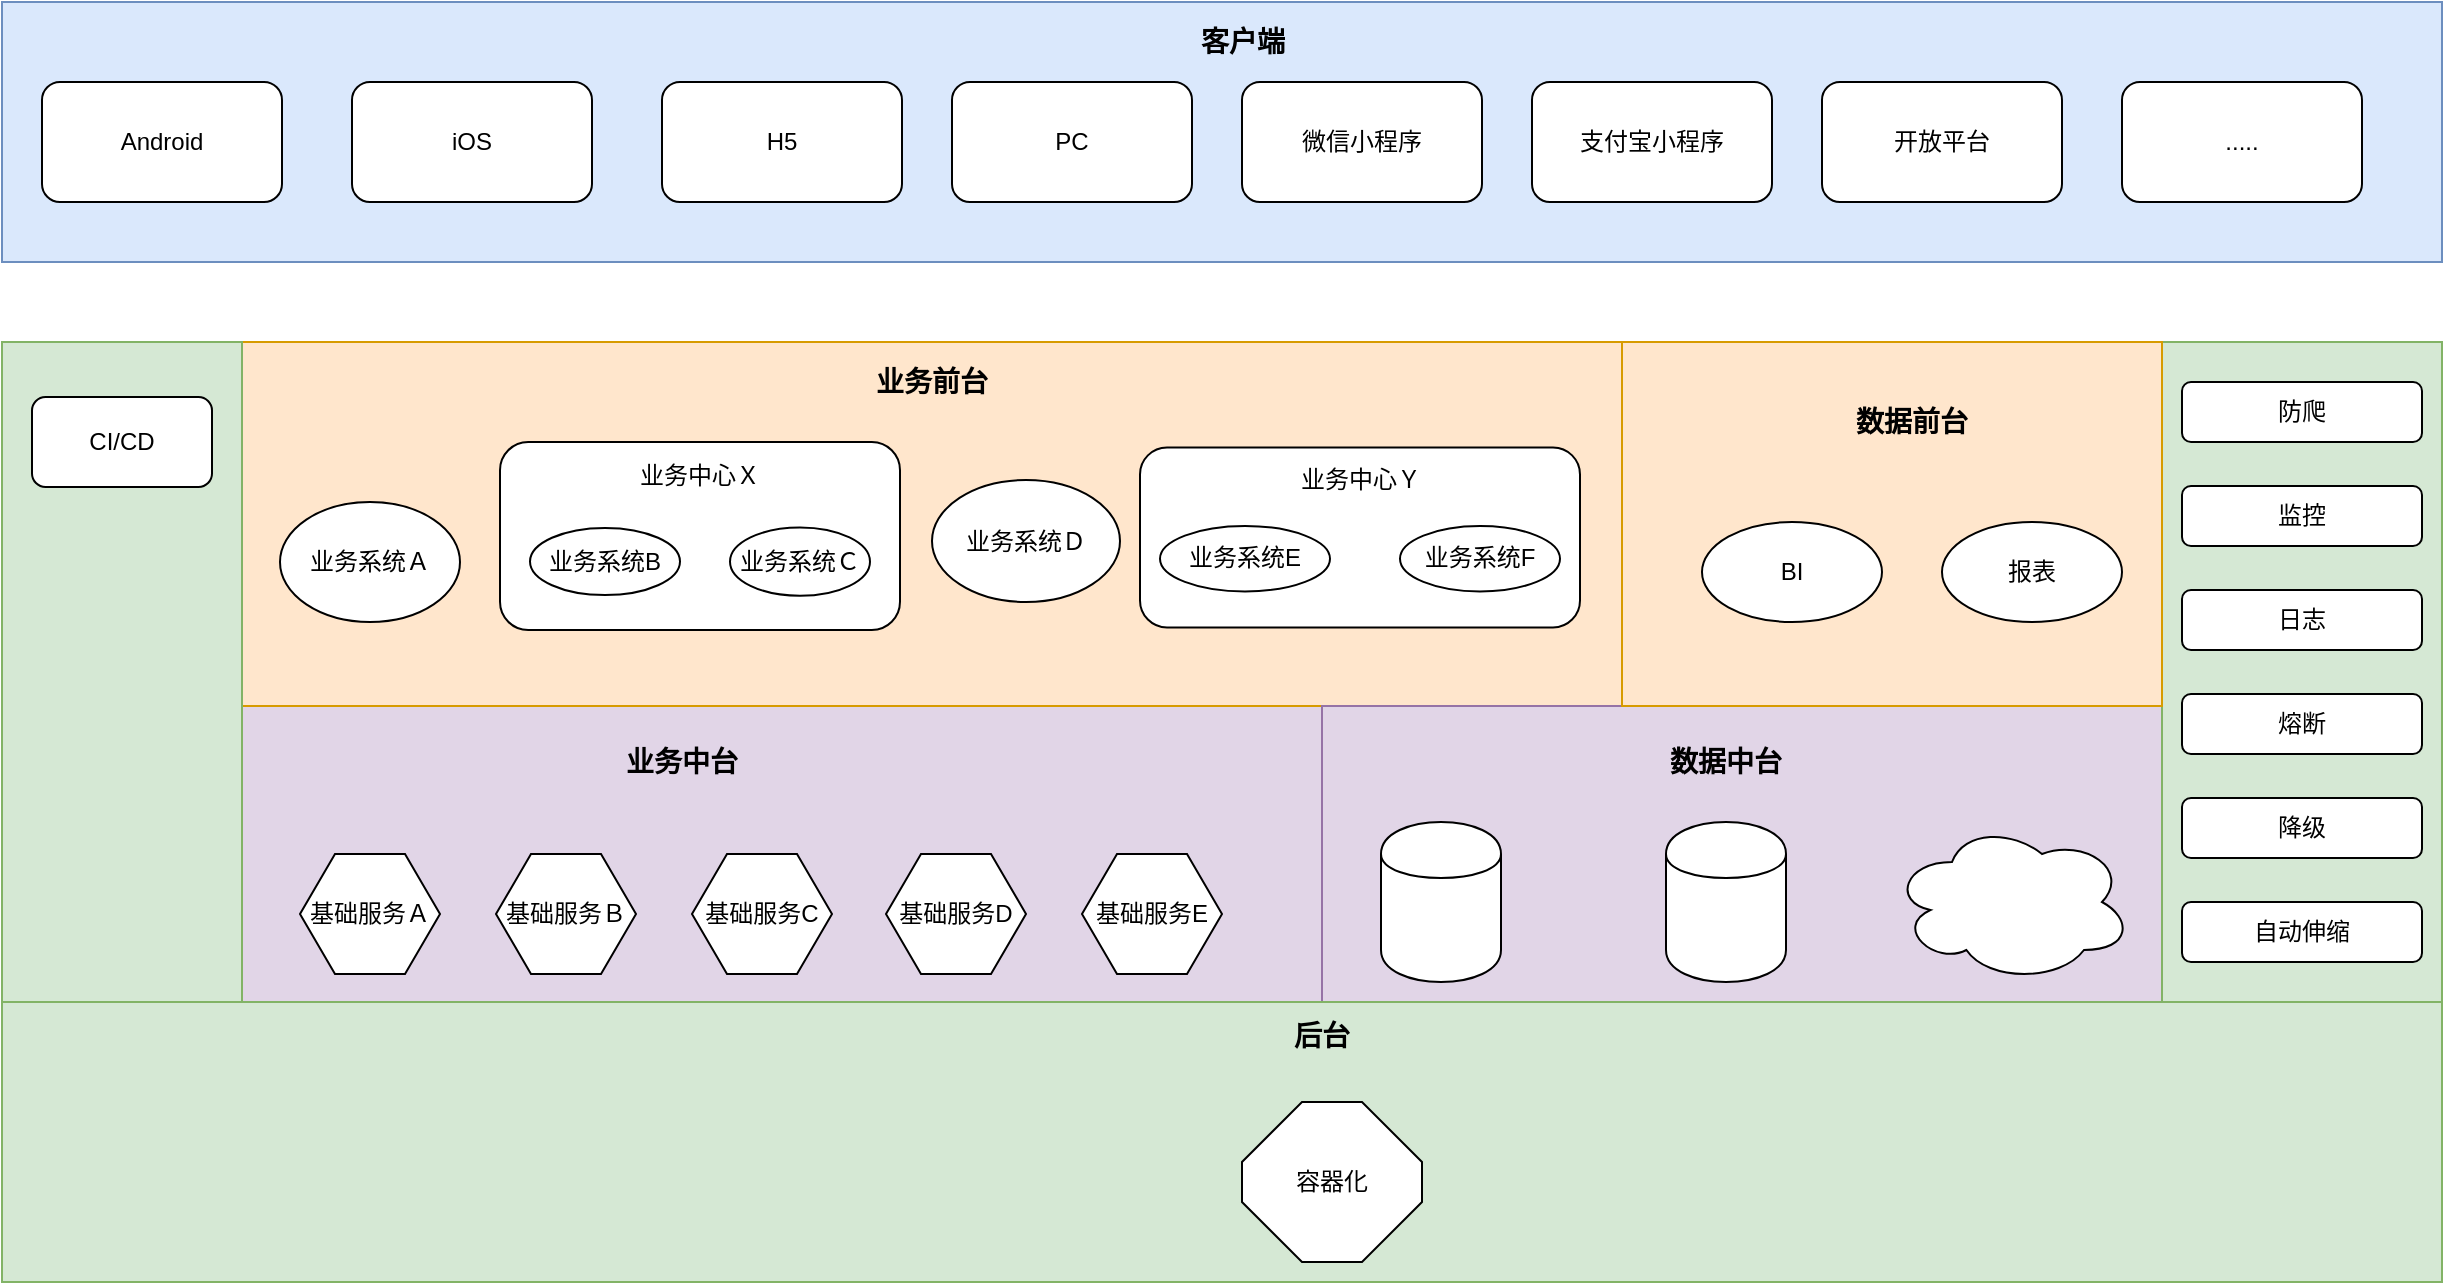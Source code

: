 <mxfile version="10.6.7" type="github"><diagram id="V1D-OUuntM8vkyxb8u7I" name="outline"><mxGraphModel dx="1203" dy="726" grid="1" gridSize="10" guides="1" tooltips="1" connect="1" arrows="1" fold="1" page="1" pageScale="1" pageWidth="850" pageHeight="1100" math="0" shadow="0"><root><mxCell id="7zA8Wo4__l7TaY4lFMbg-0"/><mxCell id="7zA8Wo4__l7TaY4lFMbg-1" parent="7zA8Wo4__l7TaY4lFMbg-0"/><mxCell id="J9ZGTW70ifoBU2N_dnGA-4" value="业务中台" parent="7zA8Wo4__l7TaY4lFMbg-0"/><mxCell id="J9ZGTW70ifoBU2N_dnGA-10" value="" style="rounded=0;whiteSpace=wrap;html=1;fillColor=#e1d5e7;strokeColor=#9673a6;" parent="J9ZGTW70ifoBU2N_dnGA-4" vertex="1"><mxGeometry x="230" y="532" width="540" height="148" as="geometry"/></mxCell><mxCell id="J9ZGTW70ifoBU2N_dnGA-11" value="&lt;span style=&quot;font-size: 14px&quot;&gt;&lt;b&gt;业务中台&lt;/b&gt;&lt;/span&gt;" style="text;html=1;strokeColor=none;fillColor=none;align=center;verticalAlign=middle;whiteSpace=wrap;rounded=0;" parent="J9ZGTW70ifoBU2N_dnGA-4" vertex="1"><mxGeometry x="400" y="550" width="100" height="20" as="geometry"/></mxCell><mxCell id="O3hH3UnKHfBXWyMWp_nv-50" value="基础服务Ａ" style="shape=hexagon;perimeter=hexagonPerimeter2;whiteSpace=wrap;html=1;" parent="J9ZGTW70ifoBU2N_dnGA-4" vertex="1"><mxGeometry x="259" y="606" width="70" height="60" as="geometry"/></mxCell><mxCell id="O3hH3UnKHfBXWyMWp_nv-51" value="基础服务Ｂ" style="shape=hexagon;perimeter=hexagonPerimeter2;whiteSpace=wrap;html=1;" parent="J9ZGTW70ifoBU2N_dnGA-4" vertex="1"><mxGeometry x="357" y="606" width="70" height="60" as="geometry"/></mxCell><mxCell id="O3hH3UnKHfBXWyMWp_nv-52" value="基础服务C" style="shape=hexagon;perimeter=hexagonPerimeter2;whiteSpace=wrap;html=1;" parent="J9ZGTW70ifoBU2N_dnGA-4" vertex="1"><mxGeometry x="455" y="606" width="70" height="60" as="geometry"/></mxCell><mxCell id="O3hH3UnKHfBXWyMWp_nv-53" value="基础服务D" style="shape=hexagon;perimeter=hexagonPerimeter2;whiteSpace=wrap;html=1;" parent="J9ZGTW70ifoBU2N_dnGA-4" vertex="1"><mxGeometry x="552" y="606" width="70" height="60" as="geometry"/></mxCell><mxCell id="O3hH3UnKHfBXWyMWp_nv-113" value="基础服务E" style="shape=hexagon;perimeter=hexagonPerimeter2;whiteSpace=wrap;html=1;" parent="J9ZGTW70ifoBU2N_dnGA-4" vertex="1"><mxGeometry x="650" y="606" width="70" height="60" as="geometry"/></mxCell><mxCell id="J9ZGTW70ifoBU2N_dnGA-3" value="业务系统" parent="7zA8Wo4__l7TaY4lFMbg-0"/><mxCell id="O3hH3UnKHfBXWyMWp_nv-16" value="" style="rounded=0;whiteSpace=wrap;html=1;fillColor=#ffe6cc;strokeColor=#d79b00;" parent="J9ZGTW70ifoBU2N_dnGA-3" vertex="1"><mxGeometry x="230" y="350" width="690" height="182" as="geometry"/></mxCell><mxCell id="J9ZGTW70ifoBU2N_dnGA-7" value="&lt;font style=&quot;font-size: 14px&quot;&gt;&lt;b&gt;业务前台&lt;/b&gt;&lt;/font&gt;" style="text;html=1;strokeColor=none;fillColor=none;align=center;verticalAlign=middle;whiteSpace=wrap;rounded=0;" parent="J9ZGTW70ifoBU2N_dnGA-3" vertex="1"><mxGeometry x="525" y="360" width="100" height="20" as="geometry"/></mxCell><mxCell id="O3hH3UnKHfBXWyMWp_nv-1" value="业务系统Ａ" style="ellipse;whiteSpace=wrap;html=1;" parent="J9ZGTW70ifoBU2N_dnGA-3" vertex="1"><mxGeometry x="249" y="430" width="90" height="60" as="geometry"/></mxCell><mxCell id="O3hH3UnKHfBXWyMWp_nv-44" value="" style="rounded=1;whiteSpace=wrap;html=1;" parent="J9ZGTW70ifoBU2N_dnGA-3" vertex="1"><mxGeometry x="679" y="402.727" width="220" height="90" as="geometry"/></mxCell><mxCell id="O3hH3UnKHfBXWyMWp_nv-22" value="业务系统Ｄ" style="ellipse;whiteSpace=wrap;html=1;" parent="J9ZGTW70ifoBU2N_dnGA-3" vertex="1"><mxGeometry x="575" y="419" width="94" height="61" as="geometry"/></mxCell><mxCell id="O3hH3UnKHfBXWyMWp_nv-23" value="业务系统E" style="ellipse;whiteSpace=wrap;html=1;" parent="J9ZGTW70ifoBU2N_dnGA-3" vertex="1"><mxGeometry x="689" y="442" width="85" height="32.727" as="geometry"/></mxCell><mxCell id="O3hH3UnKHfBXWyMWp_nv-24" value="业务系统F" style="ellipse;whiteSpace=wrap;html=1;" parent="J9ZGTW70ifoBU2N_dnGA-3" vertex="1"><mxGeometry x="809" y="442" width="80" height="32.727" as="geometry"/></mxCell><mxCell id="O3hH3UnKHfBXWyMWp_nv-38" value="" style="group" parent="J9ZGTW70ifoBU2N_dnGA-3" vertex="1" connectable="0"><mxGeometry x="359" y="430" width="200" height="70" as="geometry"/></mxCell><mxCell id="O3hH3UnKHfBXWyMWp_nv-39" value="" style="group" parent="O3hH3UnKHfBXWyMWp_nv-38" vertex="1" connectable="0"><mxGeometry y="-30" width="200" height="94" as="geometry"/></mxCell><mxCell id="O3hH3UnKHfBXWyMWp_nv-40" value="" style="rounded=1;whiteSpace=wrap;html=1;" parent="O3hH3UnKHfBXWyMWp_nv-39" vertex="1"><mxGeometry width="200" height="94" as="geometry"/></mxCell><mxCell id="O3hH3UnKHfBXWyMWp_nv-41" value="业务中心Ｘ" style="text;html=1;strokeColor=none;fillColor=none;align=center;verticalAlign=middle;whiteSpace=wrap;rounded=0;" parent="O3hH3UnKHfBXWyMWp_nv-39" vertex="1"><mxGeometry x="65" y="8.545" width="70" height="17.091" as="geometry"/></mxCell><mxCell id="O3hH3UnKHfBXWyMWp_nv-42" value="业务系统B" style="ellipse;whiteSpace=wrap;html=1;" parent="O3hH3UnKHfBXWyMWp_nv-39" vertex="1"><mxGeometry x="15" y="42.971" width="75" height="33.571" as="geometry"/></mxCell><mxCell id="O3hH3UnKHfBXWyMWp_nv-43" value="业务系统Ｃ" style="ellipse;whiteSpace=wrap;html=1;" parent="O3hH3UnKHfBXWyMWp_nv-39" vertex="1"><mxGeometry x="115" y="42.727" width="70" height="34.182" as="geometry"/></mxCell><mxCell id="O3hH3UnKHfBXWyMWp_nv-47" value="业务中心Ｙ" style="text;html=1;strokeColor=none;fillColor=none;align=center;verticalAlign=middle;whiteSpace=wrap;rounded=0;" parent="J9ZGTW70ifoBU2N_dnGA-3" vertex="1"><mxGeometry x="756.5" y="410.909" width="65" height="16.364" as="geometry"/></mxCell><mxCell id="O3hH3UnKHfBXWyMWp_nv-63" value="数据中台" parent="7zA8Wo4__l7TaY4lFMbg-0"/><mxCell id="O3hH3UnKHfBXWyMWp_nv-64" value="" style="rounded=0;whiteSpace=wrap;html=1;fillColor=#e1d5e7;strokeColor=#9673a6;" parent="O3hH3UnKHfBXWyMWp_nv-63" vertex="1"><mxGeometry x="770" y="532" width="420" height="148" as="geometry"/></mxCell><mxCell id="O3hH3UnKHfBXWyMWp_nv-65" value="&lt;font style=&quot;font-size: 14px&quot;&gt;&lt;b&gt;数据中台&lt;/b&gt;&lt;/font&gt;" style="text;html=1;strokeColor=none;fillColor=none;align=center;verticalAlign=middle;whiteSpace=wrap;rounded=0;" parent="O3hH3UnKHfBXWyMWp_nv-63" vertex="1"><mxGeometry x="942" y="550" width="60" height="20" as="geometry"/></mxCell><mxCell id="O3hH3UnKHfBXWyMWp_nv-67" value="" style="shape=cylinder;whiteSpace=wrap;html=1;boundedLbl=1;backgroundOutline=1;" parent="O3hH3UnKHfBXWyMWp_nv-63" vertex="1"><mxGeometry x="799.5" y="590" width="60" height="80" as="geometry"/></mxCell><mxCell id="O3hH3UnKHfBXWyMWp_nv-68" value="" style="shape=cylinder;whiteSpace=wrap;html=1;boundedLbl=1;backgroundOutline=1;" parent="O3hH3UnKHfBXWyMWp_nv-63" vertex="1"><mxGeometry x="942" y="590" width="60" height="80" as="geometry"/></mxCell><mxCell id="O3hH3UnKHfBXWyMWp_nv-104" value="" style="ellipse;shape=cloud;whiteSpace=wrap;html=1;" parent="O3hH3UnKHfBXWyMWp_nv-63" vertex="1"><mxGeometry x="1055" y="590" width="120" height="80" as="geometry"/></mxCell><mxCell id="O3hH3UnKHfBXWyMWp_nv-70" value="BI" parent="7zA8Wo4__l7TaY4lFMbg-0"/><mxCell id="O3hH3UnKHfBXWyMWp_nv-72" value="后台" parent="7zA8Wo4__l7TaY4lFMbg-0"/><mxCell id="O3hH3UnKHfBXWyMWp_nv-73" value="" style="rounded=0;whiteSpace=wrap;html=1;fillColor=#d5e8d4;strokeColor=#82b366;" parent="O3hH3UnKHfBXWyMWp_nv-72" vertex="1"><mxGeometry x="110" y="680" width="1220" height="140" as="geometry"/></mxCell><mxCell id="O3hH3UnKHfBXWyMWp_nv-118" value="容器化" style="whiteSpace=wrap;html=1;shape=mxgraph.basic.octagon2;align=center;verticalAlign=middle;dx=15;" parent="O3hH3UnKHfBXWyMWp_nv-72" vertex="1"><mxGeometry x="730" y="730" width="90" height="80" as="geometry"/></mxCell><mxCell id="rLMg7wsV6KLUXk4Jjont-4" value="&lt;font style=&quot;font-size: 14px&quot;&gt;&lt;b&gt;后台&lt;/b&gt;&lt;/font&gt;" style="text;html=1;strokeColor=none;fillColor=none;align=center;verticalAlign=middle;whiteSpace=wrap;rounded=0;" parent="O3hH3UnKHfBXWyMWp_nv-72" vertex="1"><mxGeometry x="750" y="687" width="40" height="20" as="geometry"/></mxCell><mxCell id="O3hH3UnKHfBXWyMWp_nv-77" value="系统服务" parent="7zA8Wo4__l7TaY4lFMbg-0"/><mxCell id="O3hH3UnKHfBXWyMWp_nv-78" value="" style="rounded=0;whiteSpace=wrap;html=1;fillColor=#d5e8d4;strokeColor=#82b366;" parent="O3hH3UnKHfBXWyMWp_nv-77" vertex="1"><mxGeometry x="1190" y="350" width="140" height="330" as="geometry"/></mxCell><mxCell id="O3hH3UnKHfBXWyMWp_nv-79" value="防爬" style="rounded=1;whiteSpace=wrap;html=1;" parent="O3hH3UnKHfBXWyMWp_nv-77" vertex="1"><mxGeometry x="1200" y="370" width="120" height="30" as="geometry"/></mxCell><mxCell id="O3hH3UnKHfBXWyMWp_nv-80" value="监控" style="rounded=1;whiteSpace=wrap;html=1;" parent="O3hH3UnKHfBXWyMWp_nv-77" vertex="1"><mxGeometry x="1200" y="422" width="120" height="30" as="geometry"/></mxCell><mxCell id="O3hH3UnKHfBXWyMWp_nv-81" value="日志" style="rounded=1;whiteSpace=wrap;html=1;" parent="O3hH3UnKHfBXWyMWp_nv-77" vertex="1"><mxGeometry x="1200" y="474" width="120" height="30" as="geometry"/></mxCell><mxCell id="O3hH3UnKHfBXWyMWp_nv-82" value="熔断" style="rounded=1;whiteSpace=wrap;html=1;" parent="O3hH3UnKHfBXWyMWp_nv-77" vertex="1"><mxGeometry x="1200" y="526" width="120" height="30" as="geometry"/></mxCell><mxCell id="O3hH3UnKHfBXWyMWp_nv-83" value="降级" style="rounded=1;whiteSpace=wrap;html=1;" parent="O3hH3UnKHfBXWyMWp_nv-77" vertex="1"><mxGeometry x="1200" y="578" width="120" height="30" as="geometry"/></mxCell><mxCell id="O3hH3UnKHfBXWyMWp_nv-85" value="自动伸缩" style="rounded=1;whiteSpace=wrap;html=1;" parent="O3hH3UnKHfBXWyMWp_nv-77" vertex="1"><mxGeometry x="1200" y="630" width="120" height="30" as="geometry"/></mxCell><mxCell id="O3hH3UnKHfBXWyMWp_nv-86" value="" style="rounded=0;whiteSpace=wrap;html=1;fillColor=#d5e8d4;strokeColor=#82b366;" parent="O3hH3UnKHfBXWyMWp_nv-77" vertex="1"><mxGeometry x="110" y="350" width="120" height="330" as="geometry"/></mxCell><mxCell id="O3hH3UnKHfBXWyMWp_nv-87" value="CI/CD" style="rounded=1;whiteSpace=wrap;html=1;" parent="O3hH3UnKHfBXWyMWp_nv-77" vertex="1"><mxGeometry x="125" y="377.5" width="90" height="45" as="geometry"/></mxCell><mxCell id="O3hH3UnKHfBXWyMWp_nv-106" value="数据前台" parent="7zA8Wo4__l7TaY4lFMbg-0"/><mxCell id="O3hH3UnKHfBXWyMWp_nv-110" value="" style="rounded=0;whiteSpace=wrap;html=1;fillColor=#ffe6cc;strokeColor=#d79b00;" parent="O3hH3UnKHfBXWyMWp_nv-106" vertex="1"><mxGeometry x="920" y="350" width="270" height="182" as="geometry"/></mxCell><mxCell id="O3hH3UnKHfBXWyMWp_nv-107" value="&lt;b&gt;&lt;font style=&quot;font-size: 14px&quot;&gt;数据前台&lt;/font&gt;&lt;/b&gt;" style="text;html=1;strokeColor=none;fillColor=none;align=center;verticalAlign=middle;whiteSpace=wrap;rounded=0;" parent="O3hH3UnKHfBXWyMWp_nv-106" vertex="1"><mxGeometry x="1030" y="380" width="70" height="20" as="geometry"/></mxCell><mxCell id="O3hH3UnKHfBXWyMWp_nv-108" value="BI" style="ellipse;whiteSpace=wrap;html=1;" parent="O3hH3UnKHfBXWyMWp_nv-106" vertex="1"><mxGeometry x="960" y="440" width="90" height="50" as="geometry"/></mxCell><mxCell id="O3hH3UnKHfBXWyMWp_nv-109" value="报表" style="ellipse;whiteSpace=wrap;html=1;" parent="O3hH3UnKHfBXWyMWp_nv-106" vertex="1"><mxGeometry x="1080" y="440" width="90" height="50" as="geometry"/></mxCell><mxCell id="O3hH3UnKHfBXWyMWp_nv-59" value="客户端" parent="7zA8Wo4__l7TaY4lFMbg-0"/><mxCell id="O3hH3UnKHfBXWyMWp_nv-60" value="" style="rounded=0;whiteSpace=wrap;html=1;fillColor=#dae8fc;strokeColor=#6c8ebf;" parent="O3hH3UnKHfBXWyMWp_nv-59" vertex="1"><mxGeometry x="110" y="180" width="1220" height="130" as="geometry"/></mxCell><mxCell id="O3hH3UnKHfBXWyMWp_nv-61" value="&lt;font style=&quot;font-size: 14px&quot;&gt;&lt;b&gt;客户端&lt;/b&gt;&lt;/font&gt;" style="text;html=1;strokeColor=none;fillColor=none;align=center;verticalAlign=middle;whiteSpace=wrap;rounded=0;" parent="O3hH3UnKHfBXWyMWp_nv-59" vertex="1"><mxGeometry x="697.5" y="190" width="65" height="20" as="geometry"/></mxCell><mxCell id="O3hH3UnKHfBXWyMWp_nv-92" value="Android" style="rounded=1;whiteSpace=wrap;html=1;" parent="O3hH3UnKHfBXWyMWp_nv-59" vertex="1"><mxGeometry x="130" y="220" width="120" height="60" as="geometry"/></mxCell><mxCell id="O3hH3UnKHfBXWyMWp_nv-93" value="iOS" style="rounded=1;whiteSpace=wrap;html=1;" parent="O3hH3UnKHfBXWyMWp_nv-59" vertex="1"><mxGeometry x="285" y="220" width="120" height="60" as="geometry"/></mxCell><mxCell id="O3hH3UnKHfBXWyMWp_nv-94" value="H5" style="rounded=1;whiteSpace=wrap;html=1;" parent="O3hH3UnKHfBXWyMWp_nv-59" vertex="1"><mxGeometry x="440" y="220" width="120" height="60" as="geometry"/></mxCell><mxCell id="O3hH3UnKHfBXWyMWp_nv-95" value="PC" style="rounded=1;whiteSpace=wrap;html=1;" parent="O3hH3UnKHfBXWyMWp_nv-59" vertex="1"><mxGeometry x="585" y="220" width="120" height="60" as="geometry"/></mxCell><mxCell id="O3hH3UnKHfBXWyMWp_nv-96" value="微信小程序" style="rounded=1;whiteSpace=wrap;html=1;" parent="O3hH3UnKHfBXWyMWp_nv-59" vertex="1"><mxGeometry x="730" y="220" width="120" height="60" as="geometry"/></mxCell><mxCell id="O3hH3UnKHfBXWyMWp_nv-97" value="支付宝小程序" style="rounded=1;whiteSpace=wrap;html=1;" parent="O3hH3UnKHfBXWyMWp_nv-59" vertex="1"><mxGeometry x="875" y="220" width="120" height="60" as="geometry"/></mxCell><mxCell id="O3hH3UnKHfBXWyMWp_nv-98" value="开放平台" style="rounded=1;whiteSpace=wrap;html=1;" parent="O3hH3UnKHfBXWyMWp_nv-59" vertex="1"><mxGeometry x="1020" y="220" width="120" height="60" as="geometry"/></mxCell><mxCell id="O3hH3UnKHfBXWyMWp_nv-99" value="....." style="rounded=1;whiteSpace=wrap;html=1;" parent="O3hH3UnKHfBXWyMWp_nv-59" vertex="1"><mxGeometry x="1170" y="220" width="120" height="60" as="geometry"/></mxCell><mxCell id="rLMg7wsV6KLUXk4Jjont-1" value="图例" parent="7zA8Wo4__l7TaY4lFMbg-0"/></root></mxGraphModel></diagram><diagram id="jindhyrkJ46Qs6CNggRK" name="detail"><mxGraphModel dx="1203" dy="2926" grid="1" gridSize="10" guides="1" tooltips="1" connect="1" arrows="1" fold="1" page="1" pageScale="1" pageWidth="850" pageHeight="1100" math="0" shadow="0"><root><mxCell id="0"/><mxCell id="NCrfgxNyxWgEUD8A179j-229" value="基础服务层" parent="0"/><mxCell id="1" parent="0"/><mxCell id="pWOirImLIRZBF6i71m0W-13" value="&lt;h1&gt;备注：&lt;/h1&gt;&lt;p&gt;&lt;b&gt;&lt;font style=&quot;font-size: 20px&quot;&gt;1、展示页有哪些需求&lt;/font&gt;&lt;/b&gt;&lt;/p&gt;&lt;p&gt;&lt;b&gt;a、千人千面充分利用有限的展示空间获取更高的转化率&lt;/b&gt;&lt;/p&gt;&lt;p&gt;&lt;b&gt;b、可定制化，满足各类运营需求（节日、活动、市场等各类运行需求）&lt;/b&gt;&lt;/p&gt;&lt;p&gt;&lt;b&gt;c、展现形式多样化（广告位、运营位置、弹层）&lt;/b&gt;&lt;/p&gt;&lt;p&gt;&lt;b&gt;d、高性能、高并发&lt;/b&gt;&lt;/p&gt;&lt;p&gt;&lt;b&gt;e、业务上高度聚合特性（基础服务依赖多）&lt;/b&gt;&lt;/p&gt;&lt;p&gt;&lt;br&gt;&lt;/p&gt;&lt;font&gt;&lt;b style=&quot;font-size: 20px&quot;&gt;2、展示页和活动运营之间的关系&lt;/b&gt;&lt;br&gt;&lt;br&gt;&lt;b style=&quot;font-size: 20px&quot;&gt;3、拆分过渡，公共网关or单独调用&lt;br&gt;&lt;/b&gt;&lt;b&gt;a、如果拆分爬虫类公共需求如何满足&lt;br&gt;&lt;/b&gt;&lt;br&gt;&lt;b&gt;&lt;font style=&quot;font-size: 20px&quot;&gt;4、前端资源&lt;/font&gt;&lt;/b&gt;&lt;br&gt;&lt;/font&gt;" style="text;html=1;strokeColor=none;fillColor=none;spacing=5;spacingTop=-20;whiteSpace=wrap;overflow=hidden;rounded=0;" parent="1" vertex="1"><mxGeometry x="200" y="2200" width="580" height="470" as="geometry"/></mxCell><mxCell id="pWOirImLIRZBF6i71m0W-2" value="房源" style="shape=hexagon;perimeter=hexagonPerimeter2;whiteSpace=wrap;html=1;strokeWidth=4;strokeColor=#000000;fontStyle=1" parent="1" vertex="1"><mxGeometry x="1827" y="1386.159" width="256.352" height="226.341" as="geometry"/></mxCell><mxCell id="pWOirImLIRZBF6i71m0W-3" value="促销" style="shape=hexagon;perimeter=hexagonPerimeter2;whiteSpace=wrap;html=1;strokeWidth=4;strokeColor=#000000;" parent="1" vertex="1"><mxGeometry x="4641" y="1380.5" width="256.352" height="226.341" as="geometry"/></mxCell><mxCell id="pWOirImLIRZBF6i71m0W-4" value="点评" style="shape=hexagon;perimeter=hexagonPerimeter2;whiteSpace=wrap;html=1;strokeWidth=4;strokeColor=#000000;" parent="1" vertex="1"><mxGeometry x="2296" y="1380.5" width="256.352" height="226.341" as="geometry"/></mxCell><mxCell id="pWOirImLIRZBF6i71m0W-10" value="地理信息&lt;br&gt;（国家、城市、商圈）&lt;br&gt;" style="shape=hexagon;perimeter=hexagonPerimeter2;whiteSpace=wrap;html=1;strokeWidth=4;strokeColor=#000000;" parent="1" vertex="1"><mxGeometry x="2765" y="1386.159" width="256.352" height="226.341" as="geometry"/></mxCell><mxCell id="pWOirImLIRZBF6i71m0W-12" value="活动" style="shape=hexagon;perimeter=hexagonPerimeter2;whiteSpace=wrap;html=1;strokeWidth=4;strokeColor=#000000;" parent="1" vertex="1"><mxGeometry x="3703" y="1380.5" width="256.352" height="226.341" as="geometry"/></mxCell><mxCell id="NCrfgxNyxWgEUD8A179j-2" value="代金券" style="shape=hexagon;perimeter=hexagonPerimeter2;whiteSpace=wrap;html=1;strokeWidth=4;strokeColor=#000000;" parent="1" vertex="1"><mxGeometry x="4172" y="1386.159" width="256.352" height="226.341" as="geometry"/></mxCell><mxCell id="NCrfgxNyxWgEUD8A179j-3" value="用户" style="shape=hexagon;perimeter=hexagonPerimeter2;whiteSpace=wrap;html=1;strokeWidth=4;strokeColor=#000000;" parent="1" vertex="1"><mxGeometry x="3234" y="1386.159" width="256.352" height="226.341" as="geometry"/></mxCell><mxCell id="NCrfgxNyxWgEUD8A179j-9" value="页面配置" style="shape=hexagon;perimeter=hexagonPerimeter2;whiteSpace=wrap;html=1;strokeColor=#000000;strokeWidth=4;fontStyle=1" parent="1" vertex="1"><mxGeometry x="1358.5" y="1386.159" width="256.352" height="226.341" as="geometry"/></mxCell><mxCell id="NCrfgxNyxWgEUD8A179j-89" value="业务系统" parent="0"/><mxCell id="NCrfgxNyxWgEUD8A179j-100" value="&lt;b&gt;&lt;font style=&quot;font-size: 24px&quot;&gt;订单&lt;/font&gt;&lt;/b&gt;" style="shape=hexagon;perimeter=hexagonPerimeter2;whiteSpace=wrap;html=1;strokeWidth=4;strokeColor=#000000;" parent="NCrfgxNyxWgEUD8A179j-89" vertex="1"><mxGeometry x="5110" y="1380.5" width="256.352" height="226.341" as="geometry"/></mxCell><mxCell id="NCrfgxNyxWgEUD8A179j-101" value="记账" style="shape=hexagon;perimeter=hexagonPerimeter2;whiteSpace=wrap;html=1;strokeWidth=4;strokeColor=#000000;" parent="NCrfgxNyxWgEUD8A179j-89" vertex="1"><mxGeometry x="5578.648" y="1380.5" width="256.352" height="226.341" as="geometry"/></mxCell><mxCell id="NCrfgxNyxWgEUD8A179j-147" value="流量面" parent="0"/><mxCell id="NCrfgxNyxWgEUD8A179j-148" value="" style="rounded=0;whiteSpace=wrap;html=1;strokeColor=#82B366;fontSize=20;fillColor=#d5e8d4;" parent="NCrfgxNyxWgEUD8A179j-147" vertex="1"><mxGeometry x="70" y="-450" width="2600" height="740" as="geometry"/></mxCell><mxCell id="NCrfgxNyxWgEUD8A179j-118" value="三大页" parent="0"/><mxCell id="NCrfgxNyxWgEUD8A179j-119" value="" style="group" parent="NCrfgxNyxWgEUD8A179j-118" vertex="1" connectable="0"><mxGeometry x="110" y="-205" width="400" height="280" as="geometry"/></mxCell><mxCell id="NCrfgxNyxWgEUD8A179j-120" value="" style="ellipse;whiteSpace=wrap;html=1;strokeColor=#66FF66;strokeWidth=4;" parent="NCrfgxNyxWgEUD8A179j-119" vertex="1"><mxGeometry width="400" height="280" as="geometry"/></mxCell><mxCell id="NCrfgxNyxWgEUD8A179j-121" value="前端展示" style="rounded=0;whiteSpace=wrap;html=1;" parent="NCrfgxNyxWgEUD8A179j-119" vertex="1"><mxGeometry x="95" y="110" width="85" height="60" as="geometry"/></mxCell><mxCell id="NCrfgxNyxWgEUD8A179j-122" value="后台管理" style="rounded=0;whiteSpace=wrap;html=1;" parent="NCrfgxNyxWgEUD8A179j-119" vertex="1"><mxGeometry x="234" y="110" width="85" height="60" as="geometry"/></mxCell><mxCell id="NCrfgxNyxWgEUD8A179j-123" value="存储" style="rounded=1;whiteSpace=wrap;html=1;" parent="NCrfgxNyxWgEUD8A179j-119" vertex="1"><mxGeometry x="87" y="180" width="240" height="60" as="geometry"/></mxCell><mxCell id="NCrfgxNyxWgEUD8A179j-124" value="三大页" style="text;html=1;strokeColor=none;fillColor=none;align=center;verticalAlign=middle;whiteSpace=wrap;rounded=0;fontSize=20;" parent="NCrfgxNyxWgEUD8A179j-119" vertex="1"><mxGeometry x="135" y="30" width="130" height="50" as="geometry"/></mxCell><mxCell id="NCrfgxNyxWgEUD8A179j-125" value="活动中心" parent="0"/><mxCell id="NCrfgxNyxWgEUD8A179j-126" value="v" style="group" parent="NCrfgxNyxWgEUD8A179j-125" vertex="1" connectable="0"><mxGeometry x="530" y="-200" width="400" height="280" as="geometry"/></mxCell><mxCell id="NCrfgxNyxWgEUD8A179j-127" value="" style="ellipse;whiteSpace=wrap;html=1;strokeWidth=4;strokeColor=#99FFCC;" parent="NCrfgxNyxWgEUD8A179j-126" vertex="1"><mxGeometry width="400" height="280" as="geometry"/></mxCell><mxCell id="NCrfgxNyxWgEUD8A179j-128" value="前端展示" style="rounded=0;whiteSpace=wrap;html=1;" parent="NCrfgxNyxWgEUD8A179j-126" vertex="1"><mxGeometry x="95" y="110" width="85" height="60" as="geometry"/></mxCell><mxCell id="NCrfgxNyxWgEUD8A179j-129" value="后台管理" style="rounded=0;whiteSpace=wrap;html=1;" parent="NCrfgxNyxWgEUD8A179j-126" vertex="1"><mxGeometry x="234" y="110" width="85" height="60" as="geometry"/></mxCell><mxCell id="NCrfgxNyxWgEUD8A179j-130" value="存储" style="rounded=1;whiteSpace=wrap;html=1;" parent="NCrfgxNyxWgEUD8A179j-126" vertex="1"><mxGeometry x="87" y="180" width="240" height="60" as="geometry"/></mxCell><mxCell id="NCrfgxNyxWgEUD8A179j-131" value="活动中心" style="text;html=1;strokeColor=none;fillColor=none;align=center;verticalAlign=middle;whiteSpace=wrap;rounded=0;fontSize=20;" parent="NCrfgxNyxWgEUD8A179j-126" vertex="1"><mxGeometry x="135" y="30" width="130" height="50" as="geometry"/></mxCell><mxCell id="NCrfgxNyxWgEUD8A179j-132" value="促销中心" parent="0"/><mxCell id="NCrfgxNyxWgEUD8A179j-133" value="" style="group" parent="NCrfgxNyxWgEUD8A179j-132" vertex="1" connectable="0"><mxGeometry x="960" y="-200" width="400" height="280" as="geometry"/></mxCell><mxCell id="NCrfgxNyxWgEUD8A179j-134" value="" style="ellipse;whiteSpace=wrap;html=1;strokeWidth=4;strokeColor=#66FF66;" parent="NCrfgxNyxWgEUD8A179j-133" vertex="1"><mxGeometry width="400" height="280" as="geometry"/></mxCell><mxCell id="NCrfgxNyxWgEUD8A179j-135" value="前端展示" style="rounded=0;whiteSpace=wrap;html=1;" parent="NCrfgxNyxWgEUD8A179j-133" vertex="1"><mxGeometry x="95" y="110" width="85" height="60" as="geometry"/></mxCell><mxCell id="NCrfgxNyxWgEUD8A179j-136" value="后台管理" style="rounded=0;whiteSpace=wrap;html=1;" parent="NCrfgxNyxWgEUD8A179j-133" vertex="1"><mxGeometry x="234" y="110" width="85" height="60" as="geometry"/></mxCell><mxCell id="NCrfgxNyxWgEUD8A179j-137" value="存储" style="rounded=1;whiteSpace=wrap;html=1;" parent="NCrfgxNyxWgEUD8A179j-133" vertex="1"><mxGeometry x="87" y="180" width="240" height="60" as="geometry"/></mxCell><mxCell id="NCrfgxNyxWgEUD8A179j-138" value="促销中心" style="text;html=1;strokeColor=none;fillColor=none;align=center;verticalAlign=middle;whiteSpace=wrap;rounded=0;fontSize=20;" parent="NCrfgxNyxWgEUD8A179j-133" vertex="1"><mxGeometry x="135" y="30" width="130" height="50" as="geometry"/></mxCell><mxCell id="NCrfgxNyxWgEUD8A179j-140" value="用户中心" parent="0"/><mxCell id="NCrfgxNyxWgEUD8A179j-141" value="v" style="group" parent="NCrfgxNyxWgEUD8A179j-140" vertex="1" connectable="0"><mxGeometry x="1400" y="-210" width="400" height="280" as="geometry"/></mxCell><mxCell id="NCrfgxNyxWgEUD8A179j-142" value="" style="ellipse;whiteSpace=wrap;html=1;" parent="NCrfgxNyxWgEUD8A179j-141" vertex="1"><mxGeometry width="400" height="280" as="geometry"/></mxCell><mxCell id="NCrfgxNyxWgEUD8A179j-143" value="前端展示" style="rounded=0;whiteSpace=wrap;html=1;" parent="NCrfgxNyxWgEUD8A179j-141" vertex="1"><mxGeometry x="95" y="110" width="85" height="60" as="geometry"/></mxCell><mxCell id="NCrfgxNyxWgEUD8A179j-144" value="后台管理" style="rounded=0;whiteSpace=wrap;html=1;" parent="NCrfgxNyxWgEUD8A179j-141" vertex="1"><mxGeometry x="234" y="110" width="85" height="60" as="geometry"/></mxCell><mxCell id="NCrfgxNyxWgEUD8A179j-145" value="存储" style="rounded=1;whiteSpace=wrap;html=1;" parent="NCrfgxNyxWgEUD8A179j-141" vertex="1"><mxGeometry x="87" y="180" width="240" height="60" as="geometry"/></mxCell><mxCell id="NCrfgxNyxWgEUD8A179j-146" value="用户中心" style="text;html=1;strokeColor=none;fillColor=none;align=center;verticalAlign=middle;whiteSpace=wrap;rounded=0;fontSize=20;" parent="NCrfgxNyxWgEUD8A179j-141" vertex="1"><mxGeometry x="135" y="30" width="130" height="50" as="geometry"/></mxCell><mxCell id="NCrfgxNyxWgEUD8A179j-149" value="供给面" parent="0"/><mxCell id="NCrfgxNyxWgEUD8A179j-158" value="" style="rounded=0;whiteSpace=wrap;html=1;strokeColor=#d79b00;fontSize=20;fillColor=#ffe6cc;" parent="NCrfgxNyxWgEUD8A179j-149" vertex="1"><mxGeometry x="2670" y="-450" width="800" height="740" as="geometry"/></mxCell><mxCell id="NCrfgxNyxWgEUD8A179j-150" value="供给中心" parent="0"/><mxCell id="NCrfgxNyxWgEUD8A179j-151" value="v" style="group" parent="NCrfgxNyxWgEUD8A179j-150" vertex="1" connectable="0"><mxGeometry x="2898" y="-205" width="400" height="280" as="geometry"/></mxCell><mxCell id="NCrfgxNyxWgEUD8A179j-152" value="" style="ellipse;whiteSpace=wrap;html=1;" parent="NCrfgxNyxWgEUD8A179j-151" vertex="1"><mxGeometry width="400" height="280" as="geometry"/></mxCell><mxCell id="NCrfgxNyxWgEUD8A179j-153" value="前端展示" style="rounded=0;whiteSpace=wrap;html=1;" parent="NCrfgxNyxWgEUD8A179j-151" vertex="1"><mxGeometry x="95" y="110" width="85" height="60" as="geometry"/></mxCell><mxCell id="NCrfgxNyxWgEUD8A179j-154" value="后台管理" style="rounded=0;whiteSpace=wrap;html=1;" parent="NCrfgxNyxWgEUD8A179j-151" vertex="1"><mxGeometry x="234" y="110" width="85" height="60" as="geometry"/></mxCell><mxCell id="NCrfgxNyxWgEUD8A179j-155" value="存储" style="rounded=1;whiteSpace=wrap;html=1;" parent="NCrfgxNyxWgEUD8A179j-151" vertex="1"><mxGeometry x="87" y="180" width="240" height="60" as="geometry"/></mxCell><mxCell id="NCrfgxNyxWgEUD8A179j-156" value="房源供给中心" style="text;html=1;strokeColor=none;fillColor=none;align=center;verticalAlign=middle;whiteSpace=wrap;rounded=0;fontSize=20;" parent="NCrfgxNyxWgEUD8A179j-151" vertex="1"><mxGeometry x="135" y="30" width="130" height="50" as="geometry"/></mxCell><mxCell id="NCrfgxNyxWgEUD8A179j-159" value="体验面" parent="0"/><mxCell id="NCrfgxNyxWgEUD8A179j-177" value="" style="rounded=0;whiteSpace=wrap;html=1;strokeColor=#b85450;fontSize=20;fillColor=#f8cecc;" parent="NCrfgxNyxWgEUD8A179j-159" vertex="1"><mxGeometry x="3470" y="-450" width="1400" height="740" as="geometry"/></mxCell><mxCell id="NCrfgxNyxWgEUD8A179j-161" value="交易中心" parent="0"/><mxCell id="NCrfgxNyxWgEUD8A179j-166" value="" style="ellipse;whiteSpace=wrap;html=1;" parent="NCrfgxNyxWgEUD8A179j-161" vertex="1"><mxGeometry x="3595" y="-205" width="400" height="280" as="geometry"/></mxCell><mxCell id="NCrfgxNyxWgEUD8A179j-167" value="前端展示" style="rounded=0;whiteSpace=wrap;html=1;" parent="NCrfgxNyxWgEUD8A179j-161" vertex="1"><mxGeometry x="3700" y="-125" width="85" height="60" as="geometry"/></mxCell><mxCell id="NCrfgxNyxWgEUD8A179j-168" value="后台管理" style="rounded=0;whiteSpace=wrap;html=1;" parent="NCrfgxNyxWgEUD8A179j-161" vertex="1"><mxGeometry x="3839" y="-125" width="85" height="60" as="geometry"/></mxCell><mxCell id="NCrfgxNyxWgEUD8A179j-169" value="存储" style="rounded=1;whiteSpace=wrap;html=1;" parent="NCrfgxNyxWgEUD8A179j-161" vertex="1"><mxGeometry x="3692" y="-55" width="240" height="60" as="geometry"/></mxCell><mxCell id="NCrfgxNyxWgEUD8A179j-170" value="交易中心" style="text;html=1;strokeColor=none;fillColor=none;align=center;verticalAlign=middle;whiteSpace=wrap;rounded=0;fontSize=20;" parent="NCrfgxNyxWgEUD8A179j-161" vertex="1"><mxGeometry x="3740" y="-205" width="130" height="50" as="geometry"/></mxCell><mxCell id="NCrfgxNyxWgEUD8A179j-162" value="清结算中心" parent="0"/><mxCell id="NCrfgxNyxWgEUD8A179j-171" value="" style="group" parent="NCrfgxNyxWgEUD8A179j-162" vertex="1" connectable="0"><mxGeometry x="4292" y="-205" width="400" height="280" as="geometry"/></mxCell><mxCell id="NCrfgxNyxWgEUD8A179j-172" value="" style="ellipse;whiteSpace=wrap;html=1;" parent="NCrfgxNyxWgEUD8A179j-171" vertex="1"><mxGeometry width="400" height="280" as="geometry"/></mxCell><mxCell id="NCrfgxNyxWgEUD8A179j-173" value="前端展示" style="rounded=0;whiteSpace=wrap;html=1;" parent="NCrfgxNyxWgEUD8A179j-171" vertex="1"><mxGeometry x="95" y="110" width="85" height="60" as="geometry"/></mxCell><mxCell id="NCrfgxNyxWgEUD8A179j-174" value="后台管理" style="rounded=0;whiteSpace=wrap;html=1;" parent="NCrfgxNyxWgEUD8A179j-171" vertex="1"><mxGeometry x="234" y="110" width="85" height="60" as="geometry"/></mxCell><mxCell id="NCrfgxNyxWgEUD8A179j-175" value="存储" style="rounded=1;whiteSpace=wrap;html=1;" parent="NCrfgxNyxWgEUD8A179j-171" vertex="1"><mxGeometry x="87" y="180" width="240" height="60" as="geometry"/></mxCell><mxCell id="NCrfgxNyxWgEUD8A179j-176" value="清结算中心" style="text;html=1;strokeColor=none;fillColor=none;align=center;verticalAlign=middle;whiteSpace=wrap;rounded=0;fontSize=20;" parent="NCrfgxNyxWgEUD8A179j-171" vertex="1"><mxGeometry x="135" y="30" width="130" height="50" as="geometry"/></mxCell><mxCell id="NCrfgxNyxWgEUD8A179j-180" value="基础支撑面" parent="0"/><mxCell id="NCrfgxNyxWgEUD8A179j-182" value="" style="rounded=0;whiteSpace=wrap;html=1;strokeColor=#9673a6;fontSize=20;fillColor=#e1d5e7;" parent="NCrfgxNyxWgEUD8A179j-180" vertex="1"><mxGeometry x="4870" y="-450" width="2670" height="740" as="geometry"/></mxCell><mxCell id="NCrfgxNyxWgEUD8A179j-183" value="商城" parent="0"/><mxCell id="NCrfgxNyxWgEUD8A179j-188" value="" style="group" parent="NCrfgxNyxWgEUD8A179j-183" vertex="1" connectable="0"><mxGeometry x="4989" y="-205" width="400" height="280" as="geometry"/></mxCell><mxCell id="NCrfgxNyxWgEUD8A179j-189" value="" style="group" parent="NCrfgxNyxWgEUD8A179j-188" vertex="1" connectable="0"><mxGeometry width="400" height="280" as="geometry"/></mxCell><mxCell id="NCrfgxNyxWgEUD8A179j-190" value="" style="ellipse;whiteSpace=wrap;html=1;" parent="NCrfgxNyxWgEUD8A179j-189" vertex="1"><mxGeometry width="400" height="280" as="geometry"/></mxCell><mxCell id="NCrfgxNyxWgEUD8A179j-191" value="前端展示" style="rounded=0;whiteSpace=wrap;html=1;" parent="NCrfgxNyxWgEUD8A179j-189" vertex="1"><mxGeometry x="95" y="110" width="85" height="60" as="geometry"/></mxCell><mxCell id="NCrfgxNyxWgEUD8A179j-192" value="后台管理" style="rounded=0;whiteSpace=wrap;html=1;" parent="NCrfgxNyxWgEUD8A179j-189" vertex="1"><mxGeometry x="234" y="110" width="85" height="60" as="geometry"/></mxCell><mxCell id="NCrfgxNyxWgEUD8A179j-193" value="存储" style="rounded=1;whiteSpace=wrap;html=1;" parent="NCrfgxNyxWgEUD8A179j-189" vertex="1"><mxGeometry x="87" y="180" width="240" height="60" as="geometry"/></mxCell><mxCell id="NCrfgxNyxWgEUD8A179j-194" value="商城" style="text;html=1;strokeColor=none;fillColor=none;align=center;verticalAlign=middle;whiteSpace=wrap;rounded=0;fontSize=20;" parent="NCrfgxNyxWgEUD8A179j-189" vertex="1"><mxGeometry x="135" y="30" width="130" height="50" as="geometry"/></mxCell><mxCell id="NCrfgxNyxWgEUD8A179j-184" value="保洁" parent="0"/><mxCell id="NCrfgxNyxWgEUD8A179j-197" value="" style="group" parent="NCrfgxNyxWgEUD8A179j-184" vertex="1" connectable="0"><mxGeometry x="5686" y="-205" width="400" height="280" as="geometry"/></mxCell><mxCell id="NCrfgxNyxWgEUD8A179j-198" value="" style="group" parent="NCrfgxNyxWgEUD8A179j-197" vertex="1" connectable="0"><mxGeometry width="400" height="280" as="geometry"/></mxCell><mxCell id="NCrfgxNyxWgEUD8A179j-199" value="" style="ellipse;whiteSpace=wrap;html=1;" parent="NCrfgxNyxWgEUD8A179j-198" vertex="1"><mxGeometry width="400" height="280" as="geometry"/></mxCell><mxCell id="NCrfgxNyxWgEUD8A179j-200" value="前端展示" style="rounded=0;whiteSpace=wrap;html=1;" parent="NCrfgxNyxWgEUD8A179j-198" vertex="1"><mxGeometry x="95" y="110" width="85" height="60" as="geometry"/></mxCell><mxCell id="NCrfgxNyxWgEUD8A179j-201" value="后台管理" style="rounded=0;whiteSpace=wrap;html=1;" parent="NCrfgxNyxWgEUD8A179j-198" vertex="1"><mxGeometry x="234" y="110" width="85" height="60" as="geometry"/></mxCell><mxCell id="NCrfgxNyxWgEUD8A179j-202" value="存储" style="rounded=1;whiteSpace=wrap;html=1;" parent="NCrfgxNyxWgEUD8A179j-198" vertex="1"><mxGeometry x="87" y="180" width="240" height="60" as="geometry"/></mxCell><mxCell id="NCrfgxNyxWgEUD8A179j-203" value="保洁" style="text;html=1;strokeColor=none;fillColor=none;align=center;verticalAlign=middle;whiteSpace=wrap;rounded=0;fontSize=20;" parent="NCrfgxNyxWgEUD8A179j-198" vertex="1"><mxGeometry x="135" y="30" width="130" height="50" as="geometry"/></mxCell><mxCell id="NCrfgxNyxWgEUD8A179j-225" value="" style="group" parent="NCrfgxNyxWgEUD8A179j-184" vertex="1" connectable="0"><mxGeometry x="470" y="-1533.5" width="5760" height="430" as="geometry"/></mxCell><mxCell id="NCrfgxNyxWgEUD8A179j-185" value="智能设备" parent="0"/><mxCell id="NCrfgxNyxWgEUD8A179j-204" value="" style="group" parent="NCrfgxNyxWgEUD8A179j-185" vertex="1" connectable="0"><mxGeometry x="6383" y="-205" width="400" height="280" as="geometry"/></mxCell><mxCell id="NCrfgxNyxWgEUD8A179j-205" value="" style="ellipse;whiteSpace=wrap;html=1;" parent="NCrfgxNyxWgEUD8A179j-204" vertex="1"><mxGeometry width="400" height="280" as="geometry"/></mxCell><mxCell id="NCrfgxNyxWgEUD8A179j-206" value="前端展示" style="rounded=0;whiteSpace=wrap;html=1;" parent="NCrfgxNyxWgEUD8A179j-204" vertex="1"><mxGeometry x="95" y="110" width="85" height="60" as="geometry"/></mxCell><mxCell id="NCrfgxNyxWgEUD8A179j-207" value="后台管理" style="rounded=0;whiteSpace=wrap;html=1;" parent="NCrfgxNyxWgEUD8A179j-204" vertex="1"><mxGeometry x="234" y="110" width="85" height="60" as="geometry"/></mxCell><mxCell id="NCrfgxNyxWgEUD8A179j-208" value="存储" style="rounded=1;whiteSpace=wrap;html=1;" parent="NCrfgxNyxWgEUD8A179j-204" vertex="1"><mxGeometry x="87" y="180" width="240" height="60" as="geometry"/></mxCell><mxCell id="NCrfgxNyxWgEUD8A179j-209" value="智能设备" style="text;html=1;strokeColor=none;fillColor=none;align=center;verticalAlign=middle;whiteSpace=wrap;rounded=0;fontSize=20;" parent="NCrfgxNyxWgEUD8A179j-204" vertex="1"><mxGeometry x="135" y="30" width="130" height="50" as="geometry"/></mxCell><mxCell id="NCrfgxNyxWgEUD8A179j-186" value="摄影" parent="0"/><mxCell id="NCrfgxNyxWgEUD8A179j-210" value="" style="group" parent="NCrfgxNyxWgEUD8A179j-186" vertex="1" connectable="0"><mxGeometry x="7080" y="-205" width="400" height="280" as="geometry"/></mxCell><mxCell id="NCrfgxNyxWgEUD8A179j-211" value="" style="ellipse;whiteSpace=wrap;html=1;" parent="NCrfgxNyxWgEUD8A179j-210" vertex="1"><mxGeometry width="400" height="280" as="geometry"/></mxCell><mxCell id="NCrfgxNyxWgEUD8A179j-212" value="前端展示" style="rounded=0;whiteSpace=wrap;html=1;" parent="NCrfgxNyxWgEUD8A179j-210" vertex="1"><mxGeometry x="95" y="110" width="85" height="60" as="geometry"/></mxCell><mxCell id="NCrfgxNyxWgEUD8A179j-213" value="后台管理" style="rounded=0;whiteSpace=wrap;html=1;" parent="NCrfgxNyxWgEUD8A179j-210" vertex="1"><mxGeometry x="234" y="110" width="85" height="60" as="geometry"/></mxCell><mxCell id="NCrfgxNyxWgEUD8A179j-214" value="存储" style="rounded=1;whiteSpace=wrap;html=1;" parent="NCrfgxNyxWgEUD8A179j-210" vertex="1"><mxGeometry x="87" y="180" width="240" height="60" as="geometry"/></mxCell><mxCell id="NCrfgxNyxWgEUD8A179j-215" value="摄影" style="text;html=1;strokeColor=none;fillColor=none;align=center;verticalAlign=middle;whiteSpace=wrap;rounded=0;fontSize=20;" parent="NCrfgxNyxWgEUD8A179j-210" vertex="1"><mxGeometry x="135" y="30" width="130" height="50" as="geometry"/></mxCell><mxCell id="DsniCKS3oob2NI3QMinA-2" value="前段层" parent="0"/><mxCell id="DsniCKS3oob2NI3QMinA-3" value="" style="rounded=0;whiteSpace=wrap;html=1;strokeColor=#000000;strokeWidth=4;fontSize=20;" parent="DsniCKS3oob2NI3QMinA-2" vertex="1"><mxGeometry x="1769.5" y="-1780" width="4103" height="430" as="geometry"/></mxCell><mxCell id="NCrfgxNyxWgEUD8A179j-217" value="大前端" parent="0"/><mxCell id="DsniCKS3oob2NI3QMinA-4" value="" style="group" parent="NCrfgxNyxWgEUD8A179j-217" vertex="1" connectable="0"><mxGeometry x="1823.633" y="-1681" width="3971.612" height="257" as="geometry"/></mxCell><mxCell id="NCrfgxNyxWgEUD8A179j-218" value="&lt;font size=&quot;1&quot;&gt;&lt;b style=&quot;font-size: 40px&quot;&gt;APP&lt;/b&gt;&lt;/font&gt;" style="rounded=1;whiteSpace=wrap;html=1;strokeColor=#000000;strokeWidth=4;fontSize=20;" parent="DsniCKS3oob2NI3QMinA-4" vertex="1"><mxGeometry y="43.5" width="473.893" height="170" as="geometry"/></mxCell><mxCell id="NCrfgxNyxWgEUD8A179j-219" value="&lt;span style=&quot;font-size: 40px&quot;&gt;&lt;b&gt;H5&lt;/b&gt;&lt;/span&gt;" style="rounded=1;whiteSpace=wrap;html=1;strokeColor=#000000;strokeWidth=4;fontSize=20;" parent="DsniCKS3oob2NI3QMinA-4" vertex="1"><mxGeometry x="584.867" y="43.5" width="473.893" height="170" as="geometry"/></mxCell><mxCell id="NCrfgxNyxWgEUD8A179j-220" value="&lt;span style=&quot;font-size: 40px&quot;&gt;&lt;b&gt;微信小程序&lt;/b&gt;&lt;/span&gt;" style="rounded=1;whiteSpace=wrap;html=1;strokeColor=#000000;strokeWidth=4;fontSize=20;" parent="DsniCKS3oob2NI3QMinA-4" vertex="1"><mxGeometry x="1754.867" y="43.5" width="473.893" height="170" as="geometry"/></mxCell><mxCell id="NCrfgxNyxWgEUD8A179j-221" value="&lt;span style=&quot;font-size: 40px&quot;&gt;&lt;b&gt;支付宝小程序&lt;/b&gt;&lt;/span&gt;" style="rounded=1;whiteSpace=wrap;html=1;strokeColor=#000000;strokeWidth=4;fontSize=20;" parent="DsniCKS3oob2NI3QMinA-4" vertex="1"><mxGeometry x="2339.867" y="43.5" width="473.893" height="170" as="geometry"/></mxCell><mxCell id="NCrfgxNyxWgEUD8A179j-222" value="&lt;span style=&quot;font-size: 40px&quot;&gt;&lt;b&gt;公众号&lt;/b&gt;&lt;/span&gt;" style="rounded=1;whiteSpace=wrap;html=1;strokeColor=#000000;strokeWidth=4;fontSize=20;" parent="DsniCKS3oob2NI3QMinA-4" vertex="1"><mxGeometry x="2924.867" y="43.5" width="473.893" height="170" as="geometry"/></mxCell><mxCell id="NCrfgxNyxWgEUD8A179j-233" value="开放平台" style="ellipse;whiteSpace=wrap;html=1;strokeColor=#000000;strokeWidth=4;fontSize=20;" parent="DsniCKS3oob2NI3QMinA-4" vertex="1"><mxGeometry x="3521.976" width="449.636" height="257" as="geometry"/></mxCell><mxCell id="DsniCKS3oob2NI3QMinA-1" value="&lt;span style=&quot;font-size: 40px&quot;&gt;&lt;b&gt;PC&lt;/b&gt;&lt;/span&gt;" style="rounded=1;whiteSpace=wrap;html=1;strokeColor=#000000;strokeWidth=4;fontSize=20;" parent="DsniCKS3oob2NI3QMinA-4" vertex="1"><mxGeometry x="1169.867" y="43.5" width="473.893" height="170" as="geometry"/></mxCell><mxCell id="k4DiMazv5cLKo0HcNt2t-1" value="运营中心" parent="0"/><mxCell id="k4DiMazv5cLKo0HcNt2t-2" value="v" style="group" parent="k4DiMazv5cLKo0HcNt2t-1" vertex="1" connectable="0"><mxGeometry x="1850" y="-200" width="400" height="280" as="geometry"/></mxCell><mxCell id="k4DiMazv5cLKo0HcNt2t-3" value="" style="ellipse;whiteSpace=wrap;html=1;" parent="k4DiMazv5cLKo0HcNt2t-2" vertex="1"><mxGeometry width="400" height="280" as="geometry"/></mxCell><mxCell id="k4DiMazv5cLKo0HcNt2t-4" value="前端展示" style="rounded=0;whiteSpace=wrap;html=1;" parent="k4DiMazv5cLKo0HcNt2t-2" vertex="1"><mxGeometry x="95" y="110" width="85" height="60" as="geometry"/></mxCell><mxCell id="k4DiMazv5cLKo0HcNt2t-5" value="后台管理" style="rounded=0;whiteSpace=wrap;html=1;" parent="k4DiMazv5cLKo0HcNt2t-2" vertex="1"><mxGeometry x="234" y="110" width="85" height="60" as="geometry"/></mxCell><mxCell id="k4DiMazv5cLKo0HcNt2t-6" value="存储" style="rounded=1;whiteSpace=wrap;html=1;" parent="k4DiMazv5cLKo0HcNt2t-2" vertex="1"><mxGeometry x="87" y="180" width="240" height="60" as="geometry"/></mxCell><mxCell id="k4DiMazv5cLKo0HcNt2t-7" value="运营中心" style="text;html=1;strokeColor=none;fillColor=none;align=center;verticalAlign=middle;whiteSpace=wrap;rounded=0;fontSize=20;" parent="k4DiMazv5cLKo0HcNt2t-2" vertex="1"><mxGeometry x="135" y="30" width="130" height="50" as="geometry"/></mxCell></root></mxGraphModel></diagram><diagram id="EjwetcSGdH-Igv1r5N1p" name="ca"><mxGraphModel dx="1203" dy="726" grid="1" gridSize="10" guides="1" tooltips="1" connect="1" arrows="1" fold="1" page="1" pageScale="1" pageWidth="850" pageHeight="1100" math="0" shadow="0"><root><mxCell id="-WaedxTUMmfmkv_MYW6z-0"/><mxCell id="-WaedxTUMmfmkv_MYW6z-1" parent="-WaedxTUMmfmkv_MYW6z-0"/><mxCell id="-WaedxTUMmfmkv_MYW6z-15" value="能力演进-婴儿" parent="-WaedxTUMmfmkv_MYW6z-0"/><mxCell id="-WaedxTUMmfmkv_MYW6z-17" value="v" style="group" vertex="1" connectable="0" parent="-WaedxTUMmfmkv_MYW6z-15"><mxGeometry x="110" y="250" width="390" height="240" as="geometry"/></mxCell><mxCell id="-WaedxTUMmfmkv_MYW6z-18" value="Actor" style="shape=umlActor;verticalLabelPosition=bottom;labelBackgroundColor=#ffffff;verticalAlign=top;html=1;outlineConnect=0;" vertex="1" parent="-WaedxTUMmfmkv_MYW6z-17"><mxGeometry x="183.962" y="109.714" width="22.075" height="41.143" as="geometry"/></mxCell><mxCell id="-WaedxTUMmfmkv_MYW6z-19" value="饿了" style="ellipse;whiteSpace=wrap;html=1;flipH=1;" vertex="1" parent="-WaedxTUMmfmkv_MYW6z-17"><mxGeometry width="103.019" height="48" as="geometry"/></mxCell><mxCell id="-WaedxTUMmfmkv_MYW6z-20" value="困了" style="ellipse;whiteSpace=wrap;html=1;flipH=1;" vertex="1" parent="-WaedxTUMmfmkv_MYW6z-17"><mxGeometry x="143.491" width="103.019" height="48" as="geometry"/></mxCell><mxCell id="-WaedxTUMmfmkv_MYW6z-21" value="哭" style="shape=hexagon;perimeter=hexagonPerimeter2;whiteSpace=wrap;html=1;" vertex="1" parent="-WaedxTUMmfmkv_MYW6z-17"><mxGeometry x="169.245" y="198.857" width="51.509" height="41.143" as="geometry"/></mxCell><mxCell id="-WaedxTUMmfmkv_MYW6z-22" value="拉了" style="ellipse;whiteSpace=wrap;html=1;flipH=1;" vertex="1" parent="-WaedxTUMmfmkv_MYW6z-17"><mxGeometry x="286.981" width="103.019" height="48" as="geometry"/></mxCell><mxCell id="-WaedxTUMmfmkv_MYW6z-23" value="" style="endArrow=classic;html=1;entryX=0.5;entryY=1;entryDx=0;entryDy=0;exitX=0.5;exitY=0;exitDx=0;exitDy=0;exitPerimeter=0;" edge="1" parent="-WaedxTUMmfmkv_MYW6z-17" source="-WaedxTUMmfmkv_MYW6z-18" target="-WaedxTUMmfmkv_MYW6z-19"><mxGeometry width="50" height="50" relative="1" as="geometry"><mxPoint x="-44.151" y="301.714" as="sourcePoint"/><mxPoint x="58.868" y="61.714" as="targetPoint"/></mxGeometry></mxCell><mxCell id="-WaedxTUMmfmkv_MYW6z-24" value="" style="endArrow=classic;html=1;entryX=0.5;entryY=1;entryDx=0;entryDy=0;" edge="1" parent="-WaedxTUMmfmkv_MYW6z-17" source="-WaedxTUMmfmkv_MYW6z-18" target="-WaedxTUMmfmkv_MYW6z-20"><mxGeometry width="50" height="50" relative="1" as="geometry"><mxPoint x="228.113" y="123.429" as="sourcePoint"/><mxPoint x="264.906" y="89.143" as="targetPoint"/></mxGeometry></mxCell><mxCell id="-WaedxTUMmfmkv_MYW6z-25" value="" style="endArrow=classic;html=1;entryX=0.427;entryY=0.955;entryDx=0;entryDy=0;entryPerimeter=0;exitX=0.5;exitY=0;exitDx=0;exitDy=0;exitPerimeter=0;" edge="1" parent="-WaedxTUMmfmkv_MYW6z-17" source="-WaedxTUMmfmkv_MYW6z-18" target="-WaedxTUMmfmkv_MYW6z-22"><mxGeometry width="50" height="50" relative="1" as="geometry"><mxPoint x="286.981" y="137.143" as="sourcePoint"/><mxPoint x="323.774" y="102.857" as="targetPoint"/></mxGeometry></mxCell><mxCell id="-WaedxTUMmfmkv_MYW6z-27" value="能力演进-儿童" parent="-WaedxTUMmfmkv_MYW6z-0"/><mxCell id="-WaedxTUMmfmkv_MYW6z-29" value="Actor" style="shape=umlActor;verticalLabelPosition=bottom;labelBackgroundColor=#ffffff;verticalAlign=top;html=1;outlineConnect=0;" vertex="1" parent="-WaedxTUMmfmkv_MYW6z-27"><mxGeometry x="815.462" y="359.214" width="22.075" height="41.143" as="geometry"/></mxCell><mxCell id="-WaedxTUMmfmkv_MYW6z-30" value="饿了" style="ellipse;whiteSpace=wrap;html=1;flipH=1;" vertex="1" parent="-WaedxTUMmfmkv_MYW6z-27"><mxGeometry x="631.5" y="249.5" width="103.019" height="48" as="geometry"/></mxCell><mxCell id="-WaedxTUMmfmkv_MYW6z-31" value="困了" style="ellipse;whiteSpace=wrap;html=1;flipH=1;" vertex="1" parent="-WaedxTUMmfmkv_MYW6z-27"><mxGeometry x="774.991" y="249.5" width="103.019" height="48" as="geometry"/></mxCell><mxCell id="-WaedxTUMmfmkv_MYW6z-32" value="哭" style="shape=hexagon;perimeter=hexagonPerimeter2;whiteSpace=wrap;html=1;flipH=1;flipV=1;" vertex="1" parent="-WaedxTUMmfmkv_MYW6z-27"><mxGeometry x="673.245" y="448.357" width="51.509" height="41.143" as="geometry"/></mxCell><mxCell id="-WaedxTUMmfmkv_MYW6z-33" value="拉了" style="ellipse;whiteSpace=wrap;html=1;flipH=1;" vertex="1" parent="-WaedxTUMmfmkv_MYW6z-27"><mxGeometry x="918.481" y="249.5" width="103.019" height="48" as="geometry"/></mxCell><mxCell id="-WaedxTUMmfmkv_MYW6z-34" value="" style="endArrow=classic;html=1;entryX=0.5;entryY=1;entryDx=0;entryDy=0;exitX=0.5;exitY=0;exitDx=0;exitDy=0;exitPerimeter=0;" edge="1" parent="-WaedxTUMmfmkv_MYW6z-27" source="-WaedxTUMmfmkv_MYW6z-29" target="-WaedxTUMmfmkv_MYW6z-30"><mxGeometry width="50" height="50" relative="1" as="geometry"><mxPoint x="587.349" y="551.214" as="sourcePoint"/><mxPoint x="690.368" y="311.214" as="targetPoint"/></mxGeometry></mxCell><mxCell id="-WaedxTUMmfmkv_MYW6z-35" value="" style="endArrow=classic;html=1;entryX=0.5;entryY=1;entryDx=0;entryDy=0;" edge="1" parent="-WaedxTUMmfmkv_MYW6z-27" source="-WaedxTUMmfmkv_MYW6z-29" target="-WaedxTUMmfmkv_MYW6z-31"><mxGeometry width="50" height="50" relative="1" as="geometry"><mxPoint x="859.613" y="372.929" as="sourcePoint"/><mxPoint x="896.406" y="338.643" as="targetPoint"/></mxGeometry></mxCell><mxCell id="-WaedxTUMmfmkv_MYW6z-36" value="" style="endArrow=classic;html=1;entryX=0.5;entryY=1;entryDx=0;entryDy=0;exitX=0.5;exitY=0;exitDx=0;exitDy=0;exitPerimeter=0;" edge="1" parent="-WaedxTUMmfmkv_MYW6z-27" source="-WaedxTUMmfmkv_MYW6z-29" target="-WaedxTUMmfmkv_MYW6z-33"><mxGeometry width="50" height="50" relative="1" as="geometry"><mxPoint x="918.481" y="386.643" as="sourcePoint"/><mxPoint x="955.274" y="352.357" as="targetPoint"/></mxGeometry></mxCell><mxCell id="-WaedxTUMmfmkv_MYW6z-37" value="学习" style="shape=hexagon;perimeter=hexagonPerimeter2;whiteSpace=wrap;html=1;flipH=1;flipV=1;" vertex="1" parent="-WaedxTUMmfmkv_MYW6z-27"><mxGeometry x="888.245" y="448.357" width="51.509" height="41.143" as="geometry"/></mxCell><mxCell id="-WaedxTUMmfmkv_MYW6z-38" value="语言" style="shape=hexagon;perimeter=hexagonPerimeter2;whiteSpace=wrap;html=1;flipH=1;flipV=1;" vertex="1" parent="-WaedxTUMmfmkv_MYW6z-27"><mxGeometry x="745" y="448.357" width="51.509" height="41.143" as="geometry"/></mxCell><mxCell id="-WaedxTUMmfmkv_MYW6z-39" value="行走" style="shape=hexagon;perimeter=hexagonPerimeter2;whiteSpace=wrap;html=1;flipH=1;flipV=1;" vertex="1" parent="-WaedxTUMmfmkv_MYW6z-27"><mxGeometry x="817" y="448.357" width="51.509" height="41.143" as="geometry"/></mxCell></root></mxGraphModel></diagram></mxfile>